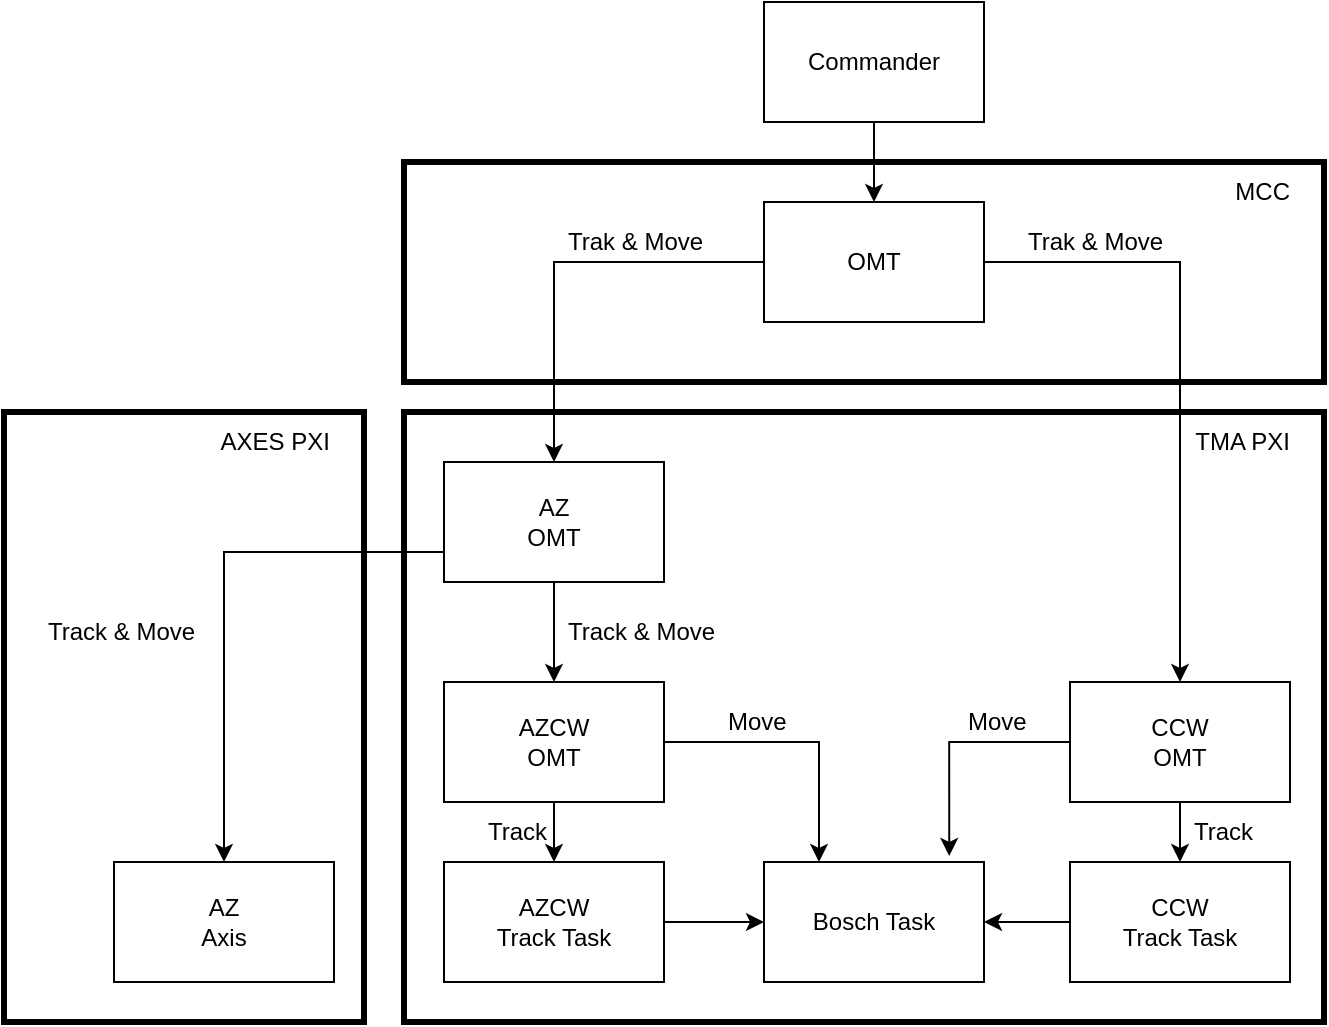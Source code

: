 <mxfile version="14.5.1" type="device"><diagram id="j2bMCSXef-t-AbnZ-yoB" name="Page-1"><mxGraphModel dx="1086" dy="806" grid="1" gridSize="10" guides="1" tooltips="1" connect="1" arrows="1" fold="1" page="1" pageScale="1" pageWidth="827" pageHeight="1169" math="0" shadow="0"><root><mxCell id="0"/><mxCell id="1" parent="0"/><mxCell id="zjb261bGIdi9rjmu3lAj-32" value="AXES PXI" style="rounded=0;whiteSpace=wrap;html=1;verticalAlign=top;align=right;spacingLeft=0;spacingRight=15;spacingTop=1;strokeWidth=3;" parent="1" vertex="1"><mxGeometry x="110" y="245" width="180" height="305" as="geometry"/></mxCell><mxCell id="zjb261bGIdi9rjmu3lAj-31" value="TMA PXI" style="rounded=0;whiteSpace=wrap;html=1;verticalAlign=top;align=right;spacingLeft=0;spacingRight=15;spacingTop=1;strokeWidth=3;" parent="1" vertex="1"><mxGeometry x="310" y="245" width="460" height="305" as="geometry"/></mxCell><mxCell id="zjb261bGIdi9rjmu3lAj-30" value="MCC" style="rounded=0;whiteSpace=wrap;html=1;verticalAlign=top;align=right;spacingLeft=0;spacingRight=15;glass=0;strokeWidth=3;spacingTop=1;" parent="1" vertex="1"><mxGeometry x="310" y="120" width="460" height="110" as="geometry"/></mxCell><mxCell id="zjb261bGIdi9rjmu3lAj-3" value="" style="edgeStyle=orthogonalEdgeStyle;rounded=0;orthogonalLoop=1;jettySize=auto;html=1;" parent="1" source="zjb261bGIdi9rjmu3lAj-1" target="zjb261bGIdi9rjmu3lAj-2" edge="1"><mxGeometry relative="1" as="geometry"/></mxCell><mxCell id="zjb261bGIdi9rjmu3lAj-1" value="Commander" style="rounded=0;whiteSpace=wrap;html=1;" parent="1" vertex="1"><mxGeometry x="490" y="40" width="110" height="60" as="geometry"/></mxCell><mxCell id="zjb261bGIdi9rjmu3lAj-5" value="" style="edgeStyle=orthogonalEdgeStyle;rounded=0;orthogonalLoop=1;jettySize=auto;html=1;" parent="1" source="zjb261bGIdi9rjmu3lAj-2" target="zjb261bGIdi9rjmu3lAj-4" edge="1"><mxGeometry relative="1" as="geometry"/></mxCell><mxCell id="zjb261bGIdi9rjmu3lAj-7" value="" style="edgeStyle=orthogonalEdgeStyle;rounded=0;orthogonalLoop=1;jettySize=auto;html=1;" parent="1" source="zjb261bGIdi9rjmu3lAj-2" target="zjb261bGIdi9rjmu3lAj-6" edge="1"><mxGeometry relative="1" as="geometry"/></mxCell><mxCell id="zjb261bGIdi9rjmu3lAj-2" value="OMT" style="rounded=0;whiteSpace=wrap;html=1;" parent="1" vertex="1"><mxGeometry x="490" y="140" width="110" height="60" as="geometry"/></mxCell><mxCell id="zjb261bGIdi9rjmu3lAj-11" value="" style="edgeStyle=orthogonalEdgeStyle;rounded=0;orthogonalLoop=1;jettySize=auto;html=1;" parent="1" source="zjb261bGIdi9rjmu3lAj-6" target="zjb261bGIdi9rjmu3lAj-10" edge="1"><mxGeometry relative="1" as="geometry"/></mxCell><mxCell id="zjb261bGIdi9rjmu3lAj-28" style="edgeStyle=orthogonalEdgeStyle;rounded=0;orthogonalLoop=1;jettySize=auto;html=1;exitX=0;exitY=0.75;exitDx=0;exitDy=0;entryX=0.5;entryY=0;entryDx=0;entryDy=0;" parent="1" source="zjb261bGIdi9rjmu3lAj-6" target="zjb261bGIdi9rjmu3lAj-24" edge="1"><mxGeometry relative="1" as="geometry"/></mxCell><mxCell id="zjb261bGIdi9rjmu3lAj-6" value="AZ&lt;br&gt;OMT&lt;br&gt;" style="rounded=0;whiteSpace=wrap;html=1;" parent="1" vertex="1"><mxGeometry x="330" y="270" width="110" height="60" as="geometry"/></mxCell><mxCell id="zjb261bGIdi9rjmu3lAj-24" value="AZ&lt;br&gt;Axis&lt;br&gt;" style="rounded=0;whiteSpace=wrap;html=1;" parent="1" vertex="1"><mxGeometry x="165" y="470" width="110" height="60" as="geometry"/></mxCell><mxCell id="zjb261bGIdi9rjmu3lAj-13" value="" style="edgeStyle=orthogonalEdgeStyle;rounded=0;orthogonalLoop=1;jettySize=auto;html=1;" parent="1" source="zjb261bGIdi9rjmu3lAj-10" target="zjb261bGIdi9rjmu3lAj-12" edge="1"><mxGeometry relative="1" as="geometry"/></mxCell><mxCell id="zjb261bGIdi9rjmu3lAj-20" style="edgeStyle=orthogonalEdgeStyle;rounded=0;orthogonalLoop=1;jettySize=auto;html=1;exitX=1;exitY=0.5;exitDx=0;exitDy=0;entryX=0.25;entryY=0;entryDx=0;entryDy=0;" parent="1" source="zjb261bGIdi9rjmu3lAj-10" target="zjb261bGIdi9rjmu3lAj-14" edge="1"><mxGeometry relative="1" as="geometry"/></mxCell><mxCell id="zjb261bGIdi9rjmu3lAj-10" value="AZCW&lt;br&gt;OMT&lt;br&gt;" style="rounded=0;whiteSpace=wrap;html=1;" parent="1" vertex="1"><mxGeometry x="330" y="380" width="110" height="60" as="geometry"/></mxCell><mxCell id="zjb261bGIdi9rjmu3lAj-15" value="" style="edgeStyle=orthogonalEdgeStyle;rounded=0;orthogonalLoop=1;jettySize=auto;html=1;entryX=0;entryY=0.5;entryDx=0;entryDy=0;" parent="1" source="zjb261bGIdi9rjmu3lAj-12" target="zjb261bGIdi9rjmu3lAj-14" edge="1"><mxGeometry relative="1" as="geometry"/></mxCell><mxCell id="zjb261bGIdi9rjmu3lAj-12" value="AZCW&lt;br&gt;Track Task&lt;br&gt;" style="rounded=0;whiteSpace=wrap;html=1;" parent="1" vertex="1"><mxGeometry x="330" y="470" width="110" height="60" as="geometry"/></mxCell><mxCell id="zjb261bGIdi9rjmu3lAj-14" value="Bosch Task" style="rounded=0;whiteSpace=wrap;html=1;" parent="1" vertex="1"><mxGeometry x="490" y="470" width="110" height="60" as="geometry"/></mxCell><mxCell id="zjb261bGIdi9rjmu3lAj-17" value="" style="edgeStyle=orthogonalEdgeStyle;rounded=0;orthogonalLoop=1;jettySize=auto;html=1;" parent="1" source="zjb261bGIdi9rjmu3lAj-4" target="zjb261bGIdi9rjmu3lAj-16" edge="1"><mxGeometry relative="1" as="geometry"/></mxCell><mxCell id="zjb261bGIdi9rjmu3lAj-21" style="edgeStyle=orthogonalEdgeStyle;rounded=0;orthogonalLoop=1;jettySize=auto;html=1;exitX=0;exitY=0.5;exitDx=0;exitDy=0;entryX=0.842;entryY=-0.05;entryDx=0;entryDy=0;entryPerimeter=0;" parent="1" source="zjb261bGIdi9rjmu3lAj-4" target="zjb261bGIdi9rjmu3lAj-14" edge="1"><mxGeometry relative="1" as="geometry"/></mxCell><mxCell id="zjb261bGIdi9rjmu3lAj-4" value="CCW&lt;br&gt;OMT&lt;br&gt;" style="rounded=0;whiteSpace=wrap;html=1;" parent="1" vertex="1"><mxGeometry x="643" y="380" width="110" height="60" as="geometry"/></mxCell><mxCell id="zjb261bGIdi9rjmu3lAj-19" value="" style="edgeStyle=orthogonalEdgeStyle;rounded=0;orthogonalLoop=1;jettySize=auto;html=1;entryX=1;entryY=0.5;entryDx=0;entryDy=0;" parent="1" source="zjb261bGIdi9rjmu3lAj-16" target="zjb261bGIdi9rjmu3lAj-14" edge="1"><mxGeometry relative="1" as="geometry"><mxPoint x="593" y="510" as="targetPoint"/></mxGeometry></mxCell><mxCell id="zjb261bGIdi9rjmu3lAj-16" value="CCW&lt;br&gt;Track Task&lt;br&gt;" style="rounded=0;whiteSpace=wrap;html=1;" parent="1" vertex="1"><mxGeometry x="643" y="470" width="110" height="60" as="geometry"/></mxCell><mxCell id="zjb261bGIdi9rjmu3lAj-34" value="Trak &amp;amp; Move" style="text;html=1;resizable=0;points=[];autosize=1;align=left;verticalAlign=top;spacingTop=-4;" parent="1" vertex="1"><mxGeometry x="390" y="150" width="80" height="20" as="geometry"/></mxCell><mxCell id="zjb261bGIdi9rjmu3lAj-35" value="Trak &amp;amp; Move" style="text;html=1;resizable=0;points=[];autosize=1;align=left;verticalAlign=top;spacingTop=-4;" parent="1" vertex="1"><mxGeometry x="620" y="150" width="80" height="20" as="geometry"/></mxCell><mxCell id="zjb261bGIdi9rjmu3lAj-36" value="Track &amp;amp; Move" style="text;html=1;resizable=0;points=[];autosize=1;align=left;verticalAlign=top;spacingTop=-4;" parent="1" vertex="1"><mxGeometry x="390" y="345" width="90" height="20" as="geometry"/></mxCell><mxCell id="zjb261bGIdi9rjmu3lAj-38" value="Track" style="text;html=1;resizable=0;points=[];autosize=1;align=left;verticalAlign=top;spacingTop=-4;" parent="1" vertex="1"><mxGeometry x="350" y="445" width="50" height="20" as="geometry"/></mxCell><mxCell id="zjb261bGIdi9rjmu3lAj-39" value="Track" style="text;html=1;resizable=0;points=[];autosize=1;align=left;verticalAlign=top;spacingTop=-4;" parent="1" vertex="1"><mxGeometry x="703" y="445" width="50" height="20" as="geometry"/></mxCell><mxCell id="zjb261bGIdi9rjmu3lAj-40" value="Move" style="text;html=1;resizable=0;points=[];autosize=1;align=left;verticalAlign=top;spacingTop=-4;" parent="1" vertex="1"><mxGeometry x="470" y="390" width="40" height="20" as="geometry"/></mxCell><mxCell id="zjb261bGIdi9rjmu3lAj-41" value="Move" style="text;html=1;resizable=0;points=[];autosize=1;align=left;verticalAlign=top;spacingTop=-4;" parent="1" vertex="1"><mxGeometry x="590" y="390" width="40" height="20" as="geometry"/></mxCell><mxCell id="zjb261bGIdi9rjmu3lAj-42" value="Track &amp;amp; Move" style="text;html=1;resizable=0;points=[];autosize=1;align=left;verticalAlign=top;spacingTop=-4;" parent="1" vertex="1"><mxGeometry x="130" y="345" width="90" height="20" as="geometry"/></mxCell></root></mxGraphModel></diagram></mxfile>